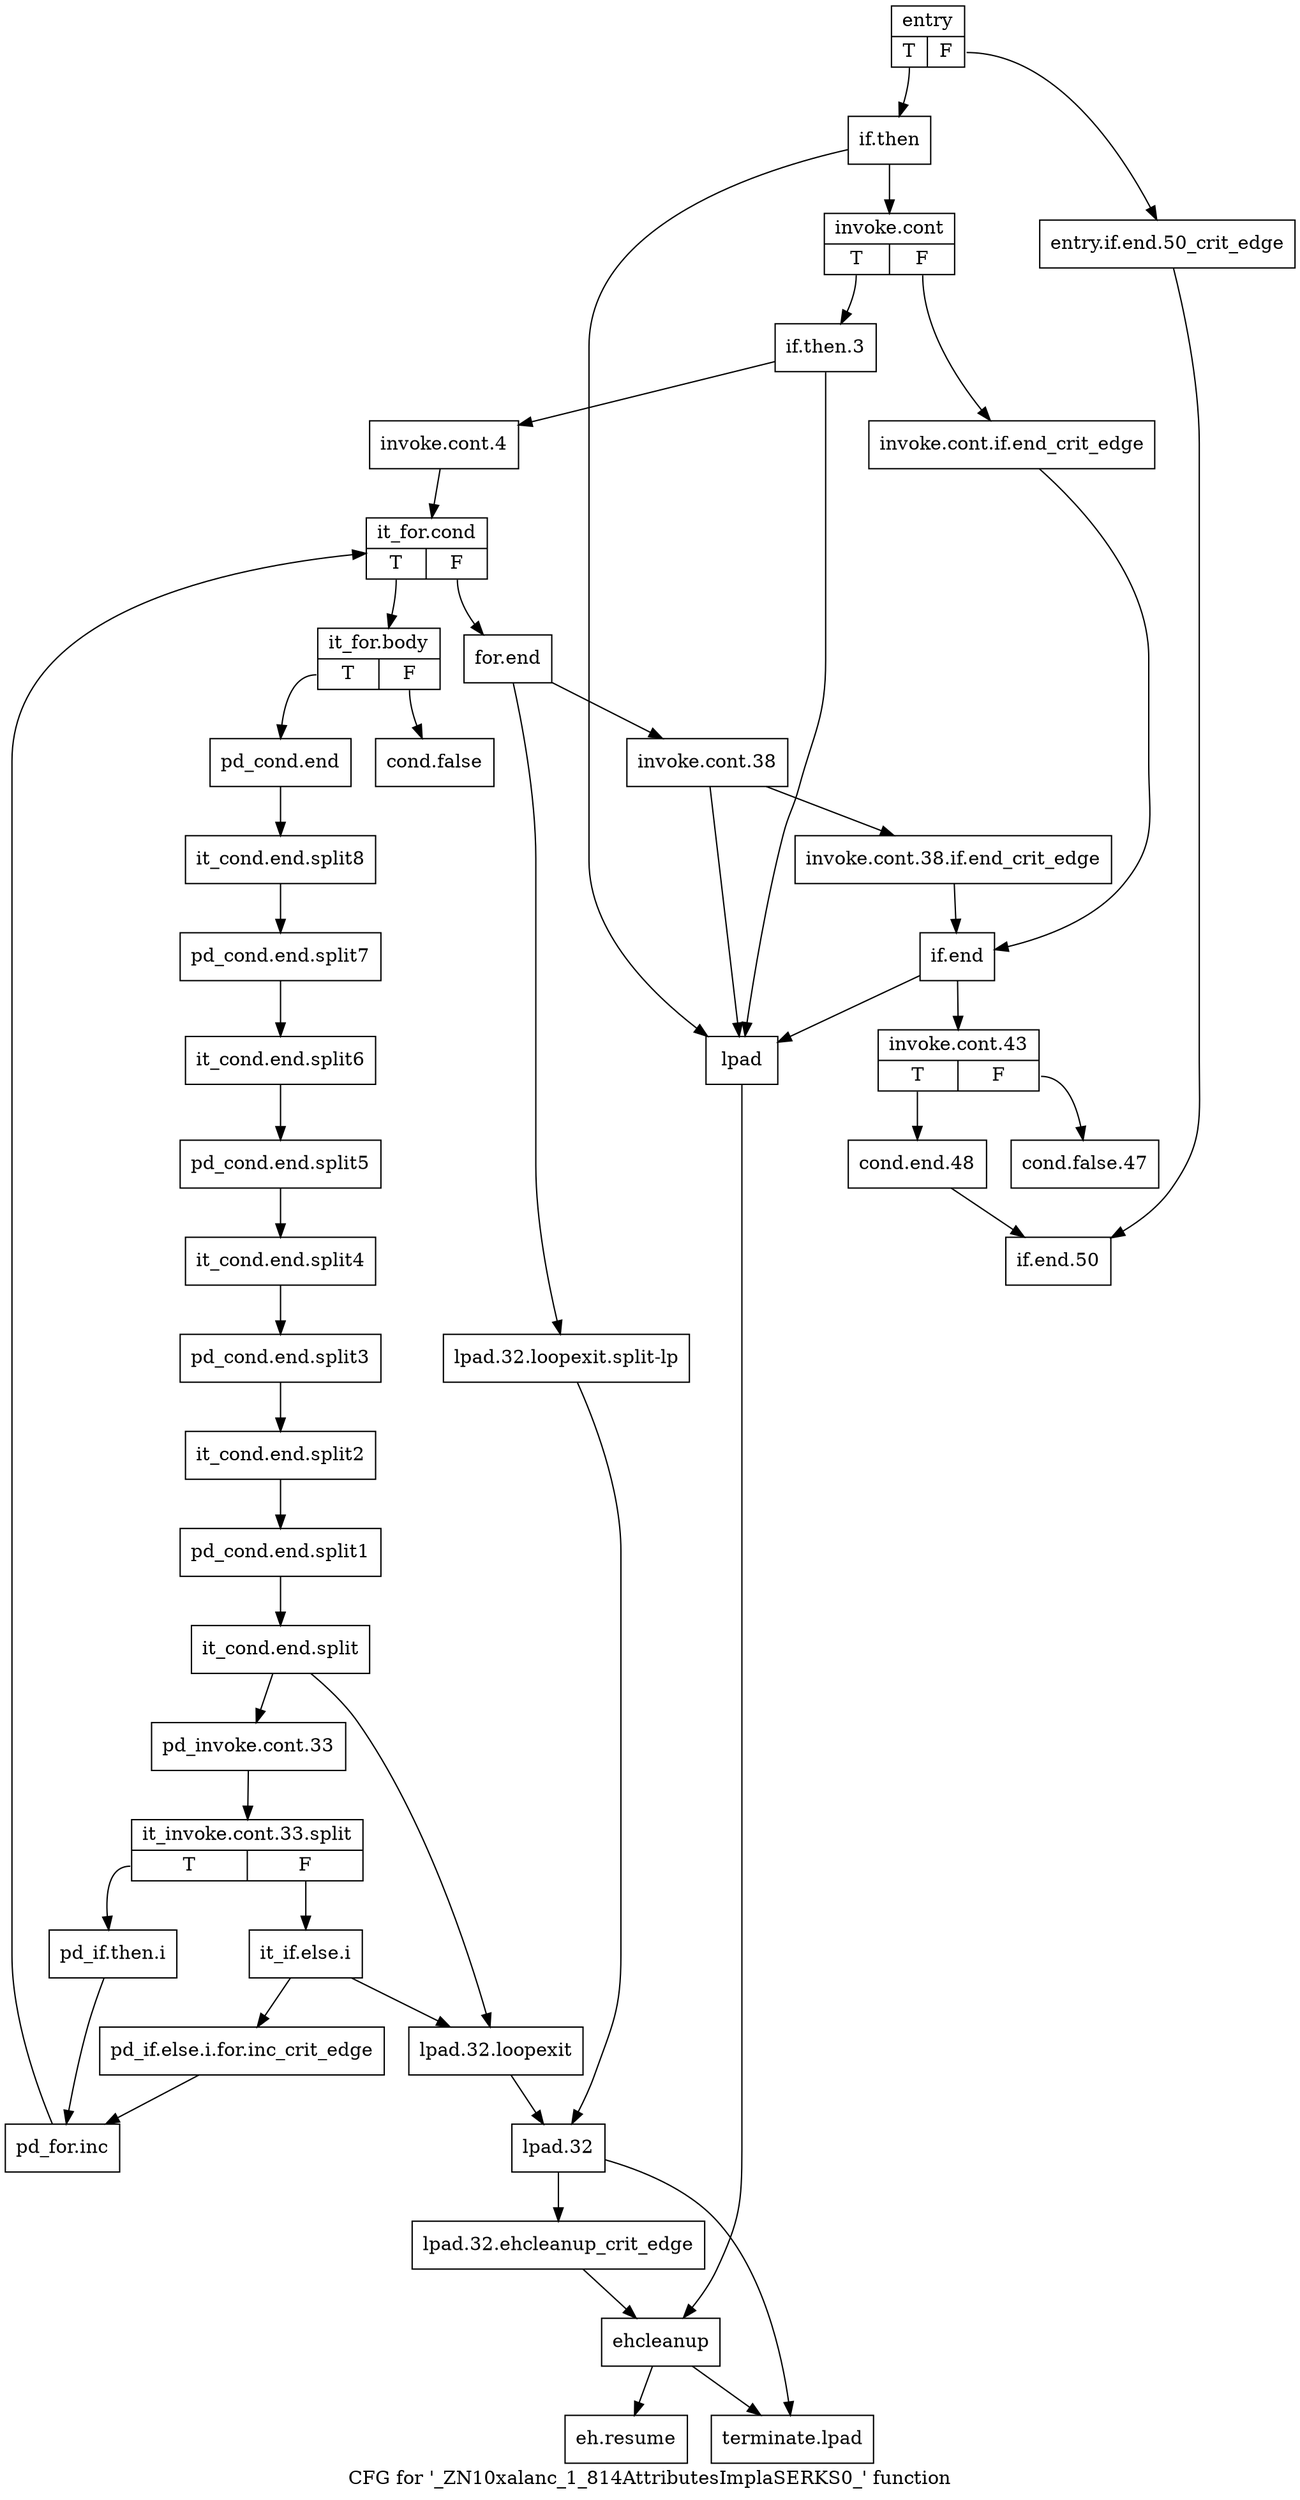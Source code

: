 digraph "CFG for '_ZN10xalanc_1_814AttributesImplaSERKS0_' function" {
	label="CFG for '_ZN10xalanc_1_814AttributesImplaSERKS0_' function";

	Node0x5c8d3b0 [shape=record,label="{entry|{<s0>T|<s1>F}}"];
	Node0x5c8d3b0:s0 -> Node0x5c8d450;
	Node0x5c8d3b0:s1 -> Node0x5c8d400;
	Node0x5c8d400 [shape=record,label="{entry.if.end.50_crit_edge}"];
	Node0x5c8d400 -> Node0x5c8dcc0;
	Node0x5c8d450 [shape=record,label="{if.then}"];
	Node0x5c8d450 -> Node0x5c8d4a0;
	Node0x5c8d450 -> Node0x5c8d6d0;
	Node0x5c8d4a0 [shape=record,label="{invoke.cont|{<s0>T|<s1>F}}"];
	Node0x5c8d4a0:s0 -> Node0x5c8d540;
	Node0x5c8d4a0:s1 -> Node0x5c8d4f0;
	Node0x5c8d4f0 [shape=record,label="{invoke.cont.if.end_crit_edge}"];
	Node0x5c8d4f0 -> Node0x5c8db30;
	Node0x5c8d540 [shape=record,label="{if.then.3}"];
	Node0x5c8d540 -> Node0x5c8d590;
	Node0x5c8d540 -> Node0x5c8d6d0;
	Node0x5c8d590 [shape=record,label="{invoke.cont.4}"];
	Node0x5c8d590 -> Node0x5c8d5e0;
	Node0x5c8d5e0 [shape=record,label="{it_for.cond|{<s0>T|<s1>F}}"];
	Node0x5c8d5e0:s0 -> Node0x5c8d630;
	Node0x5c8d5e0:s1 -> Node0x5c8da40;
	Node0x5c8d630 [shape=record,label="{it_for.body|{<s0>T|<s1>F}}"];
	Node0x5c8d630:s0 -> Node0x5c8d720;
	Node0x5c8d630:s1 -> Node0x5c8d680;
	Node0x5c8d680 [shape=record,label="{cond.false}"];
	Node0x5c8d6d0 [shape=record,label="{lpad}"];
	Node0x5c8d6d0 -> Node0x5c8dc70;
	Node0x5c8d720 [shape=record,label="{pd_cond.end}"];
	Node0x5c8d720 -> Node0xb6ebbe0;
	Node0xb6ebbe0 [shape=record,label="{it_cond.end.split8}"];
	Node0xb6ebbe0 -> Node0xb6ebab0;
	Node0xb6ebab0 [shape=record,label="{pd_cond.end.split7}"];
	Node0xb6ebab0 -> Node0xb6eb980;
	Node0xb6eb980 [shape=record,label="{it_cond.end.split6}"];
	Node0xb6eb980 -> Node0xb6ef6c0;
	Node0xb6ef6c0 [shape=record,label="{pd_cond.end.split5}"];
	Node0xb6ef6c0 -> Node0xb6ef590;
	Node0xb6ef590 [shape=record,label="{it_cond.end.split4}"];
	Node0xb6ef590 -> Node0xb6ef460;
	Node0xb6ef460 [shape=record,label="{pd_cond.end.split3}"];
	Node0xb6ef460 -> Node0xb72f820;
	Node0xb72f820 [shape=record,label="{it_cond.end.split2}"];
	Node0xb72f820 -> Node0xb63c4d0;
	Node0xb63c4d0 [shape=record,label="{pd_cond.end.split1}"];
	Node0xb63c4d0 -> Node0xb7313f0;
	Node0xb7313f0 [shape=record,label="{it_cond.end.split}"];
	Node0xb7313f0 -> Node0x5c8d770;
	Node0xb7313f0 -> Node0x5c8d900;
	Node0x5c8d770 [shape=record,label="{pd_invoke.cont.33}"];
	Node0x5c8d770 -> Node0xb6ebde0;
	Node0xb6ebde0 [shape=record,label="{it_invoke.cont.33.split|{<s0>T|<s1>F}}"];
	Node0xb6ebde0:s0 -> Node0x5c8d7c0;
	Node0xb6ebde0:s1 -> Node0x5c8d810;
	Node0x5c8d7c0 [shape=record,label="{pd_if.then.i}"];
	Node0x5c8d7c0 -> Node0x5c8d8b0;
	Node0x5c8d810 [shape=record,label="{it_if.else.i}"];
	Node0x5c8d810 -> Node0x5c8d860;
	Node0x5c8d810 -> Node0x5c8d900;
	Node0x5c8d860 [shape=record,label="{pd_if.else.i.for.inc_crit_edge}"];
	Node0x5c8d860 -> Node0x5c8d8b0;
	Node0x5c8d8b0 [shape=record,label="{pd_for.inc}"];
	Node0x5c8d8b0 -> Node0x5c8d5e0;
	Node0x5c8d900 [shape=record,label="{lpad.32.loopexit}"];
	Node0x5c8d900 -> Node0x5c8d9a0;
	Node0x5c8d950 [shape=record,label="{lpad.32.loopexit.split-lp}"];
	Node0x5c8d950 -> Node0x5c8d9a0;
	Node0x5c8d9a0 [shape=record,label="{lpad.32}"];
	Node0x5c8d9a0 -> Node0x5c8d9f0;
	Node0x5c8d9a0 -> Node0x5c8dd60;
	Node0x5c8d9f0 [shape=record,label="{lpad.32.ehcleanup_crit_edge}"];
	Node0x5c8d9f0 -> Node0x5c8dc70;
	Node0x5c8da40 [shape=record,label="{for.end}"];
	Node0x5c8da40 -> Node0x5c8da90;
	Node0x5c8da40 -> Node0x5c8d950;
	Node0x5c8da90 [shape=record,label="{invoke.cont.38}"];
	Node0x5c8da90 -> Node0x5c8dae0;
	Node0x5c8da90 -> Node0x5c8d6d0;
	Node0x5c8dae0 [shape=record,label="{invoke.cont.38.if.end_crit_edge}"];
	Node0x5c8dae0 -> Node0x5c8db30;
	Node0x5c8db30 [shape=record,label="{if.end}"];
	Node0x5c8db30 -> Node0x5c8db80;
	Node0x5c8db30 -> Node0x5c8d6d0;
	Node0x5c8db80 [shape=record,label="{invoke.cont.43|{<s0>T|<s1>F}}"];
	Node0x5c8db80:s0 -> Node0x5c8dc20;
	Node0x5c8db80:s1 -> Node0x5c8dbd0;
	Node0x5c8dbd0 [shape=record,label="{cond.false.47}"];
	Node0x5c8dc20 [shape=record,label="{cond.end.48}"];
	Node0x5c8dc20 -> Node0x5c8dcc0;
	Node0x5c8dc70 [shape=record,label="{ehcleanup}"];
	Node0x5c8dc70 -> Node0x5c8dd10;
	Node0x5c8dc70 -> Node0x5c8dd60;
	Node0x5c8dcc0 [shape=record,label="{if.end.50}"];
	Node0x5c8dd10 [shape=record,label="{eh.resume}"];
	Node0x5c8dd60 [shape=record,label="{terminate.lpad}"];
}
